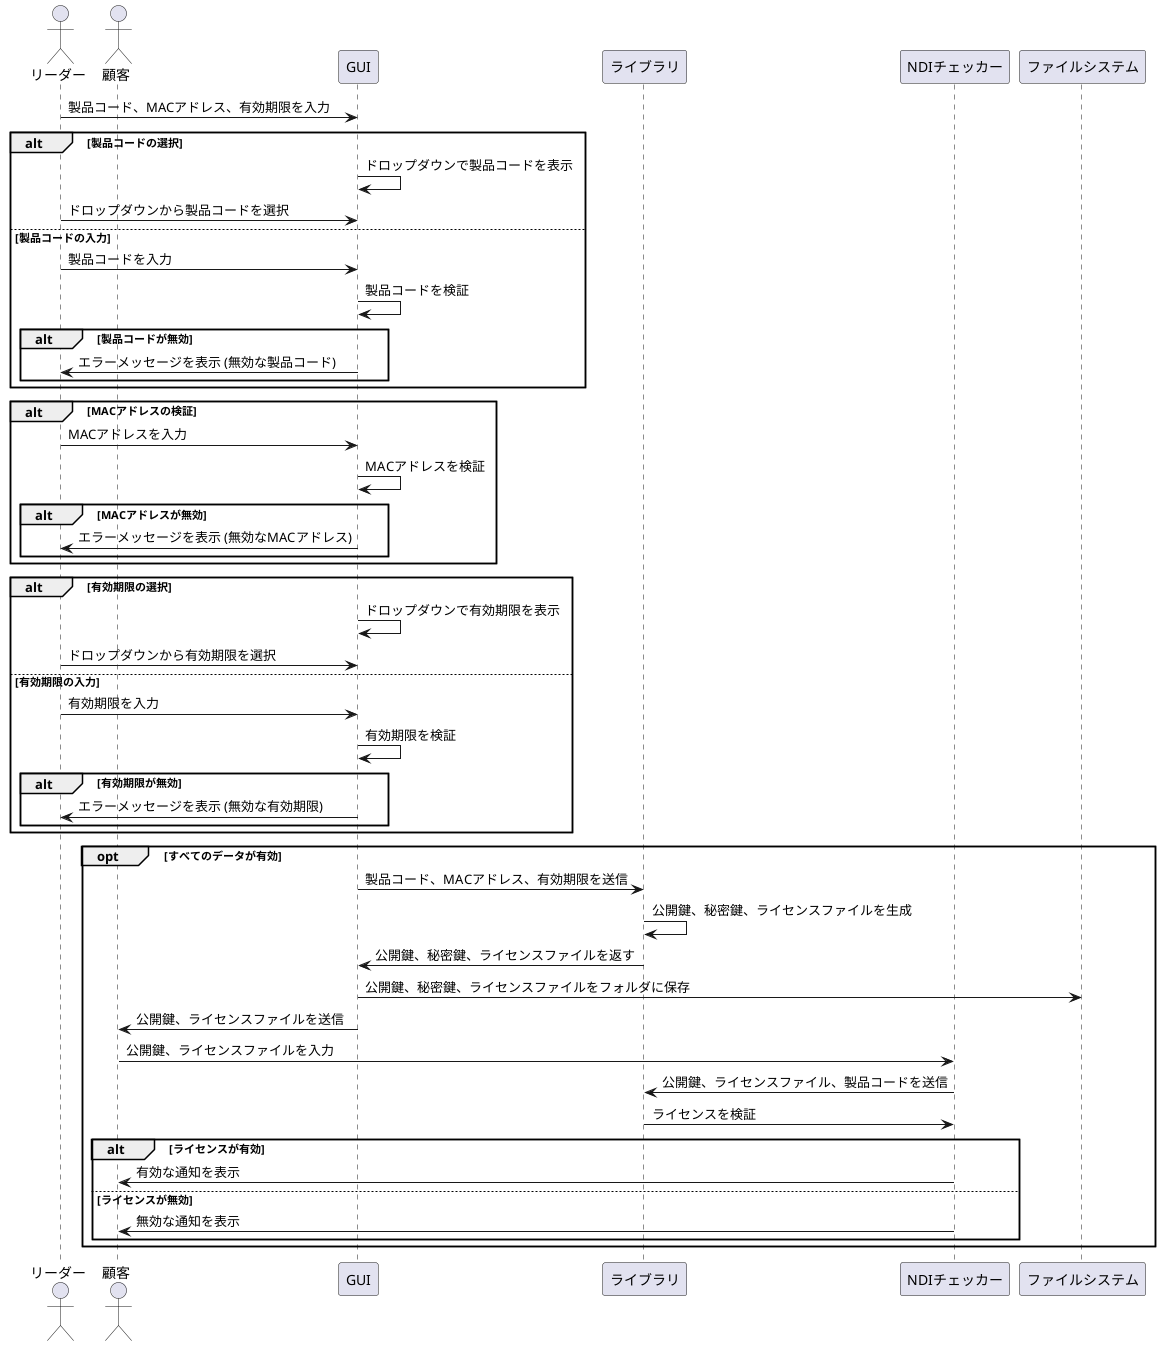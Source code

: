 
@startuml
actor リーダー as "リーダー"
actor 顧客 as "顧客"

participant GUI as "GUI"
participant ライブラリ as "ライブラリ"
participant NDIチェッカー as "NDIチェッカー"
participant ファイルシステム as "ファイルシステム"

リーダー -> GUI : 製品コード、MACアドレス、有効期限を入力

alt 製品コードの選択
    GUI -> GUI : ドロップダウンで製品コードを表示
    リーダー -> GUI : ドロップダウンから製品コードを選択
else 製品コードの入力
    リーダー -> GUI : 製品コードを入力
    GUI -> GUI : 製品コードを検証
    alt 製品コードが無効
        GUI -> リーダー : エラーメッセージを表示 (無効な製品コード)
    end
end

alt MACアドレスの検証
    リーダー -> GUI : MACアドレスを入力
    GUI -> GUI : MACアドレスを検証
    alt MACアドレスが無効
        GUI -> リーダー : エラーメッセージを表示 (無効なMACアドレス)
    end
end

alt 有効期限の選択
    GUI -> GUI : ドロップダウンで有効期限を表示
    リーダー -> GUI : ドロップダウンから有効期限を選択
else 有効期限の入力
    リーダー -> GUI : 有効期限を入力
    GUI -> GUI : 有効期限を検証
    alt 有効期限が無効
        GUI -> リーダー : エラーメッセージを表示 (無効な有効期限)
    end
end

opt すべてのデータが有効
    GUI -> ライブラリ : 製品コード、MACアドレス、有効期限を送信
    ライブラリ -> ライブラリ : 公開鍵、秘密鍵、ライセンスファイルを生成
    ライブラリ -> GUI : 公開鍵、秘密鍵、ライセンスファイルを返す
    GUI -> ファイルシステム : 公開鍵、秘密鍵、ライセンスファイルをフォルダに保存
    GUI -> 顧客 : 公開鍵、ライセンスファイルを送信

    顧客 -> NDIチェッカー : 公開鍵、ライセンスファイルを入力
    NDIチェッカー -> ライブラリ : 公開鍵、ライセンスファイル、製品コードを送信
    ライブラリ -> NDIチェッカー : ライセンスを検証
    alt ライセンスが有効
        NDIチェッカー -> 顧客 : 有効な通知を表示
    else ライセンスが無効
        NDIチェッカー -> 顧客 : 無効な通知を表示
    end
end
@enduml
